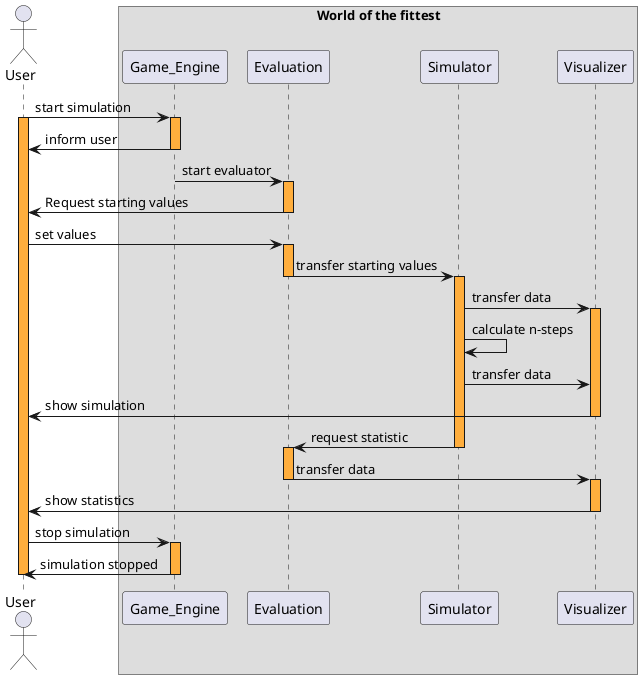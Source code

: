 @startuml

skinparam sequence{
LifeLineBackgroundColor #FFAE3D
}

Actor User

Box "World of the fittest"
participant Game_Engine
participant Evaluation
participant Simulator
participant Visualizer
endbox

User -> Game_Engine: start simulation
activate User
activate Game_Engine
Game_Engine -> User: inform user
deactivate Game_Engine

Game_Engine -> Evaluation: start evaluator
activate Evaluation
Evaluation -> User: Request starting values
deactivate Evaluation

User -> Evaluation: set values
activate Evaluation
Evaluation -> Simulator: transfer starting values
deactivate Evaluation
activate Simulator
Simulator -> Visualizer: transfer data
activate Visualizer
Simulator -> Simulator: calculate n-steps
Simulator -> Visualizer: transfer data
Visualizer -> User: show simulation
deactivate Visualizer
Simulator -> Evaluation: request statistic
deactivate Simulator
activate Evaluation
Evaluation -> Visualizer: transfer data
deactivate Evaluation
activate Visualizer
Visualizer -> User: show statistics
deactivate Visualizer
User -> Game_Engine: stop simulation
activate Game_Engine
Game_Engine -> User: simulation stopped
deactivate Game_Engine
deactivate User

@enduml

